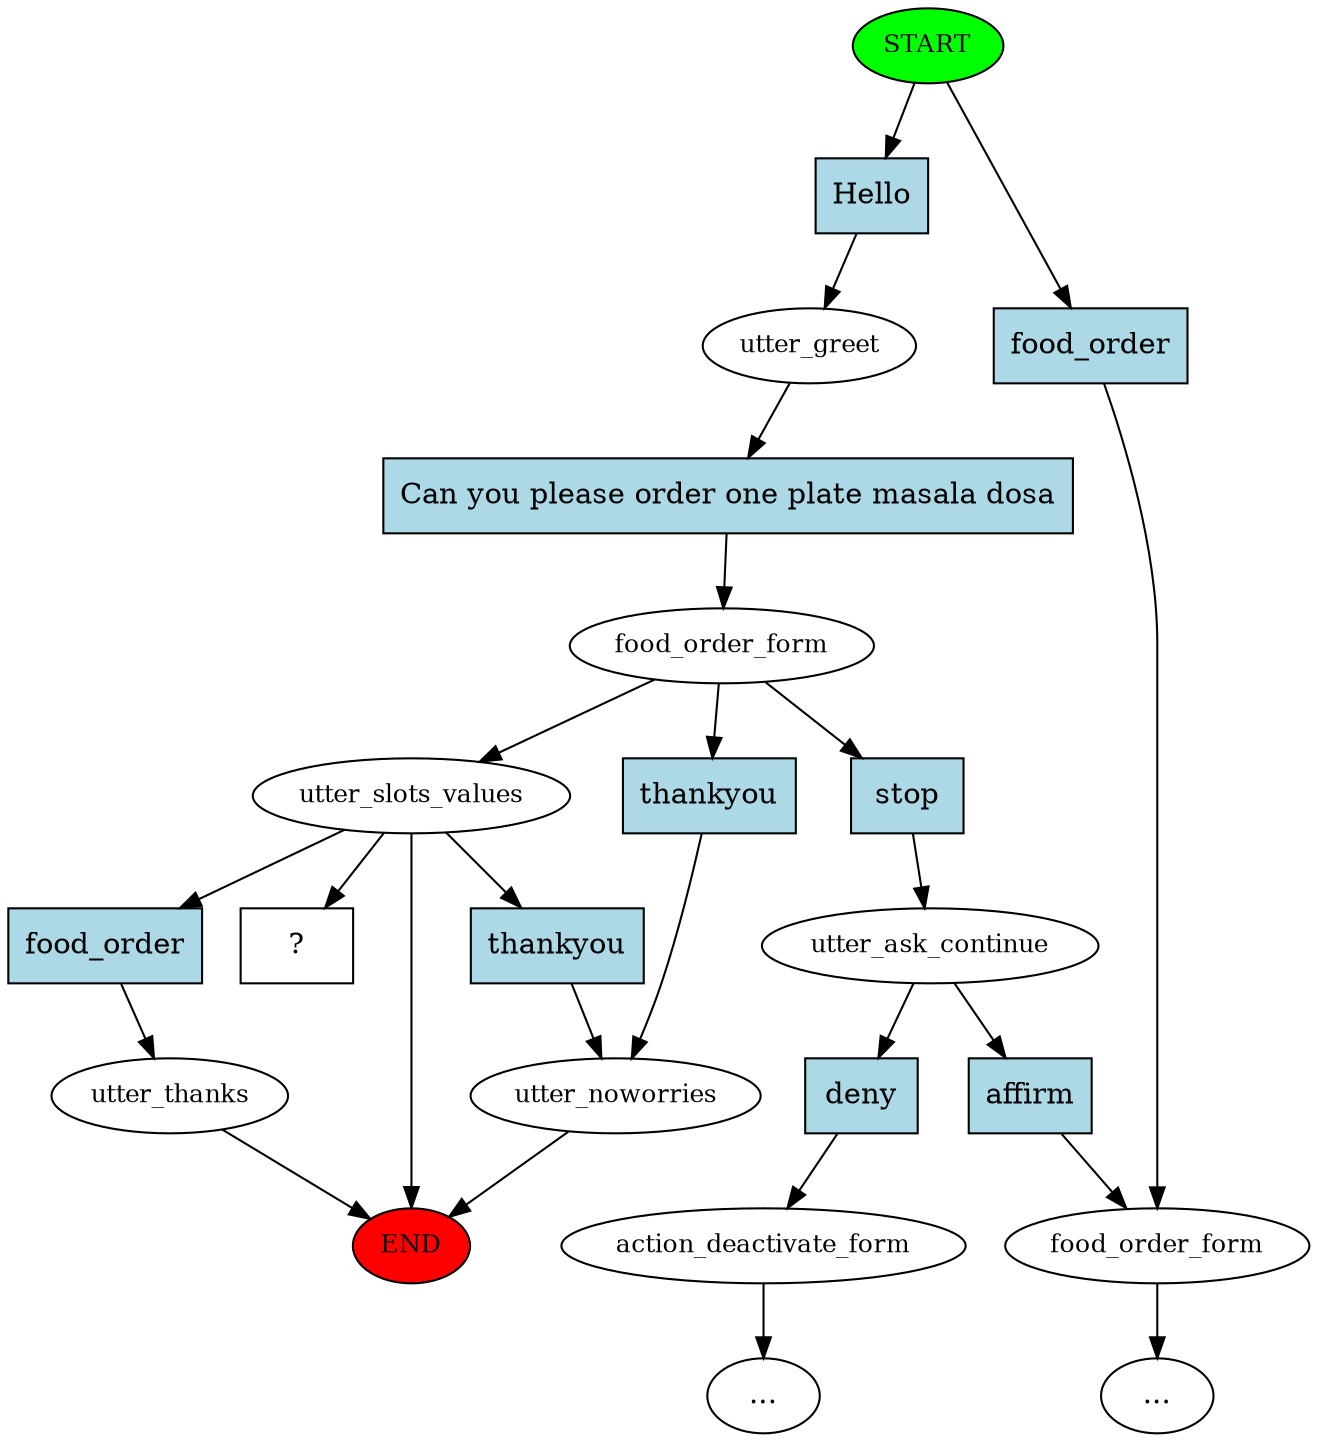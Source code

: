 digraph  {
0 [class="start active", fillcolor=green, fontsize=12, label=START, style=filled];
"-1" [class=end, fillcolor=red, fontsize=12, label=END, style=filled];
1 [class=active, fontsize=12, label=utter_greet];
2 [class=active, fontsize=12, label=food_order_form];
3 [class=active, fontsize=12, label=utter_slots_values];
4 [class="", fontsize=12, label=utter_noworries];
10 [class="", fontsize=12, label=utter_ask_continue];
11 [class="", fontsize=12, label=food_order_form];
15 [class="", fontsize=12, label=action_deactivate_form];
"-4" [class=ellipsis, label="..."];
"-6" [class=ellipsis, label="..."];
32 [class="", fontsize=12, label=utter_thanks];
39 [class="intent dashed active", label="  ?  ", shape=rect];
40 [class="intent active", fillcolor=lightblue, label=Hello, shape=rect, style=filled];
41 [class=intent, fillcolor=lightblue, label=food_order, shape=rect, style=filled];
42 [class="intent active", fillcolor=lightblue, label="Can you please order one plate masala dosa", shape=rect, style=filled];
43 [class=intent, fillcolor=lightblue, label=stop, shape=rect, style=filled];
44 [class=intent, fillcolor=lightblue, label=thankyou, shape=rect, style=filled];
45 [class=intent, fillcolor=lightblue, label=thankyou, shape=rect, style=filled];
46 [class=intent, fillcolor=lightblue, label=food_order, shape=rect, style=filled];
47 [class=intent, fillcolor=lightblue, label=affirm, shape=rect, style=filled];
48 [class=intent, fillcolor=lightblue, label=deny, shape=rect, style=filled];
0 -> 40  [class=active, key=0];
0 -> 41  [class="", key=0];
1 -> 42  [class=active, key=0];
2 -> 3  [class=active, key=NONE, label=""];
2 -> 43  [class="", key=0];
2 -> 44  [class="", key=0];
3 -> "-1"  [class="", key=NONE, label=""];
3 -> 39  [class=active, key=NONE, label=""];
3 -> 45  [class="", key=0];
3 -> 46  [class="", key=0];
4 -> "-1"  [class="", key=NONE, label=""];
10 -> 47  [class="", key=0];
10 -> 48  [class="", key=0];
11 -> "-6"  [class="", key=NONE, label=""];
15 -> "-4"  [class="", key=NONE, label=""];
32 -> "-1"  [class="", key=NONE, label=""];
40 -> 1  [class=active, key=0];
41 -> 11  [class="", key=0];
42 -> 2  [class=active, key=0];
43 -> 10  [class="", key=0];
44 -> 4  [class="", key=0];
45 -> 4  [class="", key=0];
46 -> 32  [class="", key=0];
47 -> 11  [class="", key=0];
48 -> 15  [class="", key=0];
}
